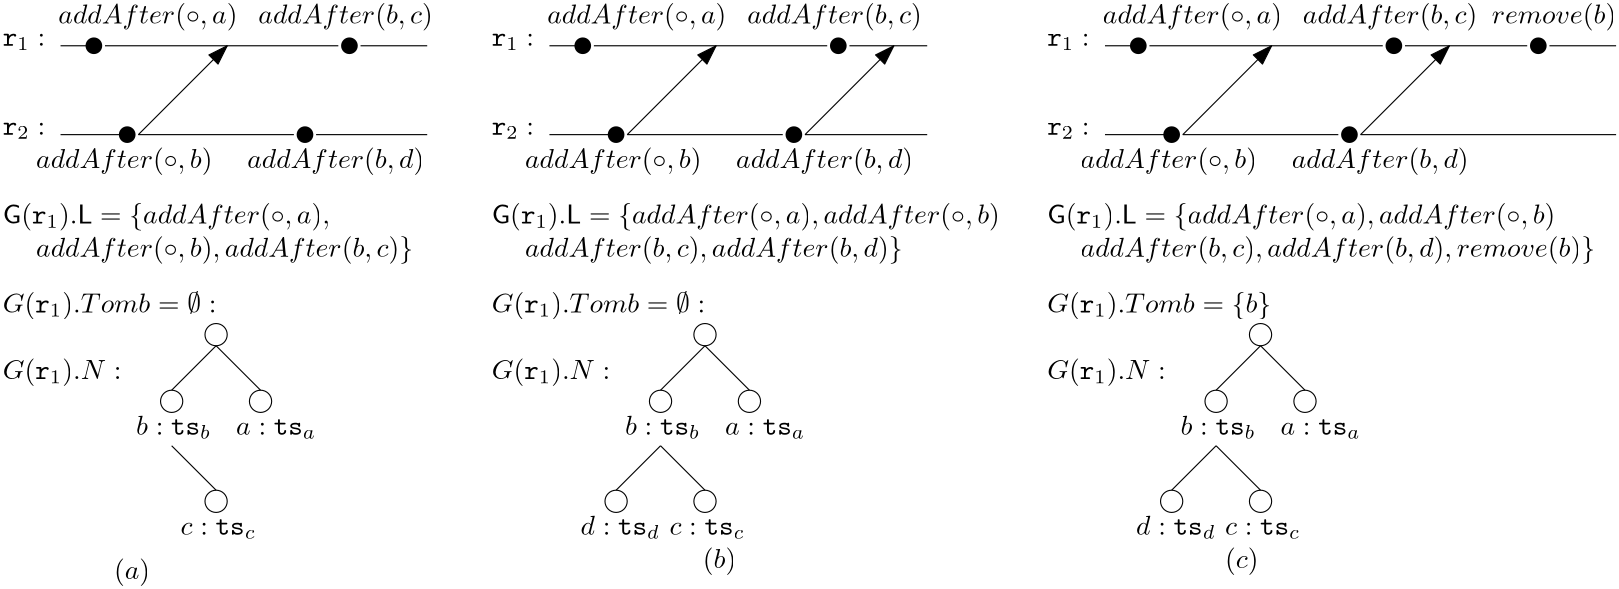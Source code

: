 <?xml version="1.0"?>
<!DOCTYPE ipe SYSTEM "ipe.dtd">
<ipe version="70107" creator="Ipe 7.1.7">
<info created="D:20151003110714" modified="D:20180626234305"/>
<preamble>\usepackage[version=0.96]{pgf}
\usepackage{tikz}
\usetikzlibrary{arrows,shapes,snakes,automata,backgrounds,petri}
\usepackage[latin1]{inputenc}
\usepackage{verbatim}</preamble>
<ipestyle name="basic">
<symbol name="arrow/arc(spx)">
<path stroke="sym-stroke" fill="sym-stroke" pen="sym-pen">
0 0 m
-1 0.333 l
-1 -0.333 l
h
</path>
</symbol>
<symbol name="arrow/farc(spx)">
<path stroke="sym-stroke" fill="white" pen="sym-pen">
0 0 m
-1 0.333 l
-1 -0.333 l
h
</path>
</symbol>
<symbol name="arrow/ptarc(spx)">
<path stroke="sym-stroke" fill="sym-stroke" pen="sym-pen">
0 0 m
-1 0.333 l
-0.8 0 l
-1 -0.333 l
h
</path>
</symbol>
<symbol name="arrow/fptarc(spx)">
<path stroke="sym-stroke" fill="white" pen="sym-pen">
0 0 m
-1 0.333 l
-0.8 0 l
-1 -0.333 l
h
</path>
</symbol>
<symbol name="mark/circle(sx)" transformations="translations">
<path fill="sym-stroke">
0.6 0 0 0.6 0 0 e
0.4 0 0 0.4 0 0 e
</path>
</symbol>
<symbol name="mark/disk(sx)" transformations="translations">
<path fill="sym-stroke">
0.6 0 0 0.6 0 0 e
</path>
</symbol>
<symbol name="mark/fdisk(sfx)" transformations="translations">
<group>
<path fill="sym-fill">
0.5 0 0 0.5 0 0 e
</path>
<path fill="sym-stroke" fillrule="eofill">
0.6 0 0 0.6 0 0 e
0.4 0 0 0.4 0 0 e
</path>
</group>
</symbol>
<symbol name="mark/box(sx)" transformations="translations">
<path fill="sym-stroke" fillrule="eofill">
-0.6 -0.6 m
0.6 -0.6 l
0.6 0.6 l
-0.6 0.6 l
h
-0.4 -0.4 m
0.4 -0.4 l
0.4 0.4 l
-0.4 0.4 l
h
</path>
</symbol>
<symbol name="mark/square(sx)" transformations="translations">
<path fill="sym-stroke">
-0.6 -0.6 m
0.6 -0.6 l
0.6 0.6 l
-0.6 0.6 l
h
</path>
</symbol>
<symbol name="mark/fsquare(sfx)" transformations="translations">
<group>
<path fill="sym-fill">
-0.5 -0.5 m
0.5 -0.5 l
0.5 0.5 l
-0.5 0.5 l
h
</path>
<path fill="sym-stroke" fillrule="eofill">
-0.6 -0.6 m
0.6 -0.6 l
0.6 0.6 l
-0.6 0.6 l
h
-0.4 -0.4 m
0.4 -0.4 l
0.4 0.4 l
-0.4 0.4 l
h
</path>
</group>
</symbol>
<symbol name="mark/cross(sx)" transformations="translations">
<group>
<path fill="sym-stroke">
-0.43 -0.57 m
0.57 0.43 l
0.43 0.57 l
-0.57 -0.43 l
h
</path>
<path fill="sym-stroke">
-0.43 0.57 m
0.57 -0.43 l
0.43 -0.57 l
-0.57 0.43 l
h
</path>
</group>
</symbol>
<symbol name="arrow/fnormal(spx)">
<path stroke="sym-stroke" fill="white" pen="sym-pen">
0 0 m
-1 0.333 l
-1 -0.333 l
h
</path>
</symbol>
<symbol name="arrow/pointed(spx)">
<path stroke="sym-stroke" fill="sym-stroke" pen="sym-pen">
0 0 m
-1 0.333 l
-0.8 0 l
-1 -0.333 l
h
</path>
</symbol>
<symbol name="arrow/fpointed(spx)">
<path stroke="sym-stroke" fill="white" pen="sym-pen">
0 0 m
-1 0.333 l
-0.8 0 l
-1 -0.333 l
h
</path>
</symbol>
<symbol name="arrow/linear(spx)">
<path stroke="sym-stroke" pen="sym-pen">
-1 0.333 m
0 0 l
-1 -0.333 l
</path>
</symbol>
<symbol name="arrow/fdouble(spx)">
<path stroke="sym-stroke" fill="white" pen="sym-pen">
0 0 m
-1 0.333 l
-1 -0.333 l
h
-1 0 m
-2 0.333 l
-2 -0.333 l
h
</path>
</symbol>
<symbol name="arrow/double(spx)">
<path stroke="sym-stroke" fill="sym-stroke" pen="sym-pen">
0 0 m
-1 0.333 l
-1 -0.333 l
h
-1 0 m
-2 0.333 l
-2 -0.333 l
h
</path>
</symbol>
<pen name="heavier" value="0.8"/>
<pen name="fat" value="1.2"/>
<pen name="ultrafat" value="2"/>
<symbolsize name="large" value="5"/>
<symbolsize name="small" value="2"/>
<symbolsize name="tiny" value="1.1"/>
<arrowsize name="large" value="10"/>
<arrowsize name="small" value="5"/>
<arrowsize name="tiny" value="3"/>
<color name="red" value="1 0 0"/>
<color name="green" value="0 1 0"/>
<color name="blue" value="0 0 1"/>
<color name="yellow" value="1 1 0"/>
<color name="orange" value="1 0.647 0"/>
<color name="gold" value="1 0.843 0"/>
<color name="purple" value="0.627 0.125 0.941"/>
<color name="gray" value="0.745"/>
<color name="brown" value="0.647 0.165 0.165"/>
<color name="navy" value="0 0 0.502"/>
<color name="pink" value="1 0.753 0.796"/>
<color name="seagreen" value="0.18 0.545 0.341"/>
<color name="turquoise" value="0.251 0.878 0.816"/>
<color name="violet" value="0.933 0.51 0.933"/>
<color name="darkblue" value="0 0 0.545"/>
<color name="darkcyan" value="0 0.545 0.545"/>
<color name="darkgray" value="0.663"/>
<color name="darkgreen" value="0 0.392 0"/>
<color name="darkmagenta" value="0.545 0 0.545"/>
<color name="darkorange" value="1 0.549 0"/>
<color name="darkred" value="0.545 0 0"/>
<color name="lightblue" value="0.678 0.847 0.902"/>
<color name="lightcyan" value="0.878 1 1"/>
<color name="lightgray" value="0.827"/>
<color name="lightgreen" value="0.565 0.933 0.565"/>
<color name="lightyellow" value="1 1 0.878"/>
<dashstyle name="dashed" value="[4] 0"/>
<dashstyle name="dotted" value="[1 3] 0"/>
<dashstyle name="dash dotted" value="[4 2 1 2] 0"/>
<dashstyle name="dash dot dotted" value="[4 2 1 2 1 2] 0"/>
<textsize name="large" value="\large"/>
<textsize name="small" value="\small"/>
<textsize name="tiny" value="\tiny"/>
<textsize name="Large" value="\Large"/>
<textsize name="LARGE" value="\LARGE"/>
<textsize name="huge" value="\huge"/>
<textsize name="Huge" value="\Huge"/>
<textsize name="footnote" value="\footnotesize"/>
<textstyle name="center" begin="\begin{center}" end="\end{center}"/>
<textstyle name="itemize" begin="\begin{itemize}" end="\end{itemize}"/>
<textstyle name="item" begin="\begin{itemize}\item{}" end="\end{itemize}"/>
<gridsize name="4 pts" value="4"/>
<gridsize name="8 pts (~3 mm)" value="8"/>
<gridsize name="16 pts (~6 mm)" value="16"/>
<gridsize name="32 pts (~12 mm)" value="32"/>
<gridsize name="10 pts (~3.5 mm)" value="10"/>
<gridsize name="20 pts (~7 mm)" value="20"/>
<gridsize name="14 pts (~5 mm)" value="14"/>
<gridsize name="28 pts (~10 mm)" value="28"/>
<gridsize name="56 pts (~20 mm)" value="56"/>
<anglesize name="90 deg" value="90"/>
<anglesize name="60 deg" value="60"/>
<anglesize name="45 deg" value="45"/>
<anglesize name="30 deg" value="30"/>
<anglesize name="22.5 deg" value="22.5"/>
<tiling name="falling" angle="-60" step="4" width="1"/>
<tiling name="rising" angle="30" step="4" width="1"/>
</ipestyle>
<page>
<layer name="alpha"/>
<view layers="alpha" active="alpha"/>
<text layer="alpha" matrix="1 0 0 1 195.205 -384" transformations="translations" pos="64 436" stroke="black" type="label" width="12.024" height="7.473" depth="2.49" valign="baseline">$(b)$</text>
<use matrix="1 0 0 1 -192 -4" name="mark/disk(sx)" pos="232 244" size="large" stroke="black"/>
<use matrix="1 0 0 1 -180 -36" name="mark/disk(sx)" pos="232 244" size="large" stroke="black"/>
<path matrix="1 0 0 1 -40 0" stroke="black" arrow="normal/normal">
96 208 m
128 240 l
</path>
<path matrix="1 0 0 1 -40 0" stroke="black">
68 240 m
80 240 l
</path>
<path matrix="1 0 0 1 -40 0" stroke="black">
68 208 m
92 208 l
</path>
<text matrix="1 0 0 1 -56.795 -196" transformations="translations" pos="64 436" stroke="black" type="label" width="15.234" height="4.294" depth="1.49" valign="baseline">$\ensuremath{\mathtt{r}}_1:$</text>
<text matrix="1 0 0 1 -56.795 -228" transformations="translations" pos="64 436" stroke="black" type="label" width="15.234" height="4.294" depth="1.49" valign="baseline">$\ensuremath{\mathtt{r}}_2:$</text>
<text matrix="1 0 0 1 -44.795 -240" transformations="translations" pos="64 436" stroke="black" type="label" width="63.5" height="7.473" depth="2.49" valign="baseline">$\ensuremath{addAfter(\circ,b)}$</text>
<text matrix="1 0 0 1 -36.795 -188" transformations="translations" pos="64 436" stroke="black" type="label" width="64.491" height="7.473" depth="2.49" valign="baseline">$\ensuremath{addAfter(\circ,a)}$</text>
<text matrix="1 0 0 1 35.205 -188" transformations="translations" pos="64 436" stroke="black" type="label" width="62.83" height="7.473" depth="2.49" valign="baseline">$\ensuremath{addAfter(b,c)}$</text>
<text matrix="1 0 0 1 31.205 -240" transformations="translations" pos="64 436" stroke="black" type="label" width="63.704" height="7.473" depth="2.49" valign="baseline">$\ensuremath{addAfter(b,d)}$</text>
<use matrix="1 0 0 1 -100 -4" name="mark/disk(sx)" pos="232 244" size="large" stroke="black"/>
<use matrix="1 0 0 1 -116 -36" name="mark/disk(sx)" pos="232 244" size="large" stroke="black"/>
<path matrix="1 0 0 1 -28 0" stroke="black">
72 240 m
156 240 l
</path>
<path matrix="1 0 0 1 -28 0" stroke="black">
84 208 m
140 208 l
</path>
<path matrix="1 0 0 1 -28 0" stroke="black">
148 208 m
188 208 l
</path>
<text matrix="1 0 0 1 -56.795 -260" transformations="translations" pos="64 436" stroke="black" type="label" width="117.777" height="7.473" depth="2.49" valign="baseline">$\ensuremath{\mathsf{G}}(\ensuremath{\mathtt{r}}_1).\ensuremath{\mathsf{L}}= \{ \ensuremath{addAfter(\circ,a)},$</text>
<text matrix="1 0 0 1 -44.795 -272" transformations="translations" pos="64 436" stroke="black" type="label" width="135.74" height="7.473" depth="2.49" valign="baseline">$\ensuremath{addAfter(\circ,b)}, \ensuremath{addAfter(b,c)} \}$</text>
<text matrix="1 0 0 1 -56.795 -316" transformations="translations" pos="64 436" stroke="black" type="label" width="42.675" height="7.473" depth="2.49" valign="baseline">$G(\ensuremath{\mathtt{r}}_1).N:$</text>
<path matrix="1 0 0 1 8 -128" stroke="black">
4 0 0 4 92 240 e
</path>
<path matrix="1 0 0 1 -8 -104" stroke="black">
4 0 0 4 92 240 e
</path>
<path matrix="1 0 0 1 12 -124" stroke="black">
72 256 m
56 240 l
</path>
<path matrix="1 0 0 1 12 -124" stroke="black">
72 256 m
88 240 l
</path>
<path matrix="1 0 0 1 -24 -128" stroke="black">
4 0 0 4 92 240 e
</path>
<path matrix="1 0 0 1 -8 -164" stroke="black">
4 0 0 4 92 240 e
</path>
<path matrix="1 0 0 1 -148 -244" stroke="black">
216 340 m
232 324 l
</path>
<text matrix="1 0 0 1 -16.795 -388" transformations="translations" pos="64 436" stroke="black" type="label" width="13.015" height="7.473" depth="2.49" valign="baseline">$(a)$</text>
<text matrix="1 0 0 1 -56.795 -292" transformations="translations" pos="64 436" stroke="black" type="label" width="76.906" height="7.473" depth="2.49" valign="baseline">$G(\ensuremath{\mathtt{r}}_1).Tomb=\emptyset:$</text>
<text matrix="1 0 0 1 -8.795 -336" transformations="translations" pos="64 436" stroke="black" type="label" width="27.04" height="6.923" depth="1.49" valign="baseline">$b:\ensuremath{\mathtt{ts}}_b$</text>
<text matrix="1 0 0 1 27.205 -336" transformations="translations" pos="64 436" stroke="black" type="label" width="28.848" height="5.519" depth="1.49" valign="baseline">$a:\ensuremath{\mathtt{ts}}_a$</text>
<text matrix="1 0 0 1 7.205 -372" transformations="translations" pos="64 436" stroke="black" type="label" width="27.133" height="5.519" depth="1.49" valign="baseline">$c:\ensuremath{\mathtt{ts}}_c$</text>
<use matrix="1 0 0 1 -16 -4" name="mark/disk(sx)" pos="232 244" size="large" stroke="black"/>
<use matrix="1 0 0 1 -4 -36" name="mark/disk(sx)" pos="232 244" size="large" stroke="black"/>
<path matrix="1 0 0 1 136 0" stroke="black" arrow="normal/normal">
96 208 m
128 240 l
</path>
<path matrix="1 0 0 1 136 0" stroke="black">
68 240 m
80 240 l
</path>
<path matrix="1 0 0 1 136 0" stroke="black">
68 208 m
92 208 l
</path>
<text matrix="1 0 0 1 119.205 -196" transformations="translations" pos="64 436" stroke="black" type="label" width="15.234" height="4.294" depth="1.49" valign="baseline">$\ensuremath{\mathtt{r}}_1:$</text>
<text matrix="1 0 0 1 119.205 -228" transformations="translations" pos="64 436" stroke="black" type="label" width="15.234" height="4.294" depth="1.49" valign="baseline">$\ensuremath{\mathtt{r}}_2:$</text>
<text matrix="1 0 0 1 131.205 -240" transformations="translations" pos="64 436" stroke="black" type="label" width="63.5" height="7.473" depth="2.49" valign="baseline">$\ensuremath{addAfter(\circ,b)}$</text>
<text matrix="1 0 0 1 139.205 -188" transformations="translations" pos="64 436" stroke="black" type="label" width="64.491" height="7.473" depth="2.49" valign="baseline">$\ensuremath{addAfter(\circ,a)}$</text>
<text matrix="1 0 0 1 211.205 -188" transformations="translations" pos="64 436" stroke="black" type="label" width="62.83" height="7.473" depth="2.49" valign="baseline">$\ensuremath{addAfter(b,c)}$</text>
<text matrix="1 0 0 1 207.205 -240" transformations="translations" pos="64 436" stroke="black" type="label" width="63.704" height="7.473" depth="2.49" valign="baseline">$\ensuremath{addAfter(b,d)}$</text>
<use matrix="1 0 0 1 76 -4" name="mark/disk(sx)" pos="232 244" size="large" stroke="black"/>
<use matrix="1 0 0 1 60 -36" name="mark/disk(sx)" pos="232 244" size="large" stroke="black"/>
<path matrix="1 0 0 1 148 0" stroke="black">
72 240 m
156 240 l
</path>
<path matrix="1 0 0 1 148 0" stroke="black">
84 208 m
140 208 l
</path>
<path matrix="1 0 0 1 200 0" stroke="black" arrow="normal/normal">
96 208 m
128 240 l
</path>
<path stroke="black">
136 240 m
160 240 l
</path>
<path stroke="black">
312 240 m
340 240 l
</path>
<path stroke="black">
296 208 m
340 208 l
</path>
<text matrix="1 0 0 1 119.205 -260" transformations="translations" pos="64 436" stroke="black" type="label" width="182.938" height="7.473" depth="2.49" valign="baseline">$\ensuremath{\mathsf{G}}(\ensuremath{\mathtt{r}}_1).\ensuremath{\mathsf{L}}= \{ \ensuremath{addAfter(\circ,a)}, \ensuremath{addAfter(\circ,b)}$</text>
<text matrix="1 0 0 1 131.205 -272" transformations="translations" pos="64 436" stroke="black" type="label" width="135.944" height="7.473" depth="2.49" valign="baseline">$\ensuremath{addAfter(b,c)}, \ensuremath{addAfter(b,d)} \}$</text>
<text matrix="1 0 0 1 119.205 -316" transformations="translations" pos="64 436" stroke="black" type="label" width="42.675" height="7.473" depth="2.49" valign="baseline">$G(\ensuremath{\mathtt{r}}_1).N:$</text>
<path matrix="1 0 0 1 184 -128" stroke="black">
4 0 0 4 92 240 e
</path>
<path matrix="1 0 0 1 168 -104" stroke="black">
4 0 0 4 92 240 e
</path>
<path matrix="1 0 0 1 188 -124" stroke="black">
72 256 m
56 240 l
</path>
<path matrix="1 0 0 1 188 -124" stroke="black">
72 256 m
88 240 l
</path>
<path matrix="1 0 0 1 152 -128" stroke="black">
4 0 0 4 92 240 e
</path>
<path matrix="1 0 0 1 168 -164" stroke="black">
4 0 0 4 92 240 e
</path>
<path matrix="1 0 0 1 28 -244" stroke="black">
216 340 m
232 324 l
</path>
<text matrix="1 0 0 1 119.205 -292" transformations="translations" pos="64 436" stroke="black" type="label" width="76.906" height="7.473" depth="2.49" valign="baseline">$G(\ensuremath{\mathtt{r}}_1).Tomb=\emptyset:$</text>
<text matrix="1 0 0 1 167.205 -336" transformations="translations" pos="64 436" stroke="black" type="label" width="27.04" height="6.923" depth="1.49" valign="baseline">$b:\ensuremath{\mathtt{ts}}_b$</text>
<text matrix="1 0 0 1 203.205 -336" transformations="translations" pos="64 436" stroke="black" type="label" width="28.848" height="5.519" depth="1.49" valign="baseline">$a:\ensuremath{\mathtt{ts}}_a$</text>
<text matrix="1 0 0 1 183.205 -372" transformations="translations" pos="64 436" stroke="black" type="label" width="27.133" height="5.519" depth="1.49" valign="baseline">$c:\ensuremath{\mathtt{ts}}_c$</text>
<path matrix="1 0 0 1 172 -160" stroke="black">
72 256 m
56 240 l
</path>
<path matrix="1 0 0 1 136 -164" stroke="black">
4 0 0 4 92 240 e
</path>
<text matrix="1 0 0 1 151.205 -372" transformations="translations" pos="64 436" stroke="black" type="label" width="28.594" height="6.923" depth="1.49" valign="baseline">$d:\ensuremath{\mathtt{ts}}_d$</text>
<text matrix="1 0 0 1 383.205 -384" transformations="translations" pos="64 436" stroke="black" type="label" width="12.06" height="7.473" depth="2.49" valign="baseline">$(c)$</text>
<text matrix="1 0 0 1 319.205 -260" transformations="translations" pos="64 436" stroke="black" type="label" width="182.938" height="7.473" depth="2.49" valign="baseline">$\ensuremath{\mathsf{G}}(\ensuremath{\mathtt{r}}_1).\ensuremath{\mathsf{L}}= \{ \ensuremath{addAfter(\circ,a)}, \ensuremath{addAfter(\circ,b)}$</text>
<text matrix="1 0 0 1 331.205 -272" transformations="translations" pos="64 436" stroke="black" type="label" width="185.208" height="7.473" depth="2.49" valign="baseline">$\ensuremath{addAfter(b,c)}, \ensuremath{addAfter(b,d)}, \ensuremath{remove(b)} \}$</text>
<text matrix="1 0 0 1 319.205 -316" transformations="translations" pos="64 436" stroke="black" type="label" width="42.675" height="7.473" depth="2.49" valign="baseline">$G(\ensuremath{\mathtt{r}}_1).N:$</text>
<path matrix="1 0 0 1 384 -128" stroke="black">
4 0 0 4 92 240 e
</path>
<path matrix="1 0 0 1 368 -104" stroke="black">
4 0 0 4 92 240 e
</path>
<path matrix="1 0 0 1 388 -124" stroke="black">
72 256 m
56 240 l
</path>
<path matrix="1 0 0 1 388 -124" stroke="black">
72 256 m
88 240 l
</path>
<path matrix="1 0 0 1 352 -128" stroke="black">
4 0 0 4 92 240 e
</path>
<path matrix="1 0 0 1 368 -164" stroke="black">
4 0 0 4 92 240 e
</path>
<path matrix="1 0 0 1 228 -244" stroke="black">
216 340 m
232 324 l
</path>
<text matrix="1 0 0 1 319.205 -292" transformations="translations" pos="64 436" stroke="black" type="label" width="80.628" height="7.473" depth="2.49" valign="baseline">$G(\ensuremath{\mathtt{r}}_1).Tomb= \{ b \}$</text>
<text matrix="1 0 0 1 367.205 -336" transformations="translations" pos="64 436" stroke="black" type="label" width="27.04" height="6.923" depth="1.49" valign="baseline">$b:\ensuremath{\mathtt{ts}}_b$</text>
<text matrix="1 0 0 1 403.205 -336" transformations="translations" pos="64 436" stroke="black" type="label" width="28.848" height="5.519" depth="1.49" valign="baseline">$a:\ensuremath{\mathtt{ts}}_a$</text>
<text matrix="1 0 0 1 383.205 -372" transformations="translations" pos="64 436" stroke="black" type="label" width="27.133" height="5.519" depth="1.49" valign="baseline">$c:\ensuremath{\mathtt{ts}}_c$</text>
<path matrix="1 0 0 1 372 -160" stroke="black">
72 256 m
56 240 l
</path>
<path matrix="1 0 0 1 336 -164" stroke="black">
4 0 0 4 92 240 e
</path>
<text matrix="1 0 0 1 351.205 -372" transformations="translations" pos="64 436" stroke="black" type="label" width="28.594" height="6.923" depth="1.49" valign="baseline">$d:\ensuremath{\mathtt{ts}}_d$</text>
<use matrix="1 0 0 1 184 -4" name="mark/disk(sx)" pos="232 244" size="large" stroke="black"/>
<use matrix="1 0 0 1 196 -36" name="mark/disk(sx)" pos="232 244" size="large" stroke="black"/>
<path matrix="1 0 0 1 336 0" stroke="black" arrow="normal/normal">
96 208 m
128 240 l
</path>
<path matrix="1 0 0 1 336 0" stroke="black">
68 240 m
80 240 l
</path>
<path matrix="1 0 0 1 336 0" stroke="black">
68 208 m
92 208 l
</path>
<text matrix="1 0 0 1 319.205 -196" transformations="translations" pos="64 436" stroke="black" type="label" width="15.234" height="4.294" depth="1.49" valign="baseline">$\ensuremath{\mathtt{r}}_1:$</text>
<text matrix="1 0 0 1 319.205 -228" transformations="translations" pos="64 436" stroke="black" type="label" width="15.234" height="4.294" depth="1.49" valign="baseline">$\ensuremath{\mathtt{r}}_2:$</text>
<text matrix="1 0 0 1 331.205 -240" transformations="translations" pos="64 436" stroke="black" type="label" width="63.5" height="7.473" depth="2.49" valign="baseline">$\ensuremath{addAfter(\circ,b)}$</text>
<text matrix="1 0 0 1 339.205 -188" transformations="translations" pos="64 436" stroke="black" type="label" width="64.491" height="7.473" depth="2.49" valign="baseline">$\ensuremath{addAfter(\circ,a)}$</text>
<text matrix="1 0 0 1 411.205 -188" transformations="translations" pos="64 436" stroke="black" type="label" width="62.83" height="7.473" depth="2.49" valign="baseline">$\ensuremath{addAfter(b,c)}$</text>
<text matrix="1 0 0 1 407.205 -240" transformations="translations" pos="64 436" stroke="black" type="label" width="63.704" height="7.473" depth="2.49" valign="baseline">$\ensuremath{addAfter(b,d)}$</text>
<use matrix="1 0 0 1 276 -4" name="mark/disk(sx)" pos="232 244" size="large" stroke="black"/>
<use matrix="1 0 0 1 260 -36" name="mark/disk(sx)" pos="232 244" size="large" stroke="black"/>
<path matrix="1 0 0 1 348 0" stroke="black">
72 240 m
156 240 l
</path>
<path matrix="1 0 0 1 348 0" stroke="black">
84 208 m
140 208 l
</path>
<path matrix="1 0 0 1 400 0" stroke="black" arrow="normal/normal">
96 208 m
128 240 l
</path>
<text matrix="1 0 0 1 479.205 -188" transformations="translations" pos="64 436" stroke="black" type="label" width="44.837" height="7.473" depth="2.49" valign="baseline">$\ensuremath{remove(b)}$</text>
<use matrix="1 0 0 1 328 -4" name="mark/disk(sx)" pos="232 244" size="large" stroke="black"/>
<path matrix="1 0 0 1 -4 0" stroke="black">
516 240 m
560 240 l
</path>
<path matrix="1 0 0 1 -4 0" stroke="black">
568 240 m
592 240 l
</path>
<path matrix="1 0 0 1 -4 0" stroke="black">
500 208 m
592 208 l
</path>
</page>
</ipe>
